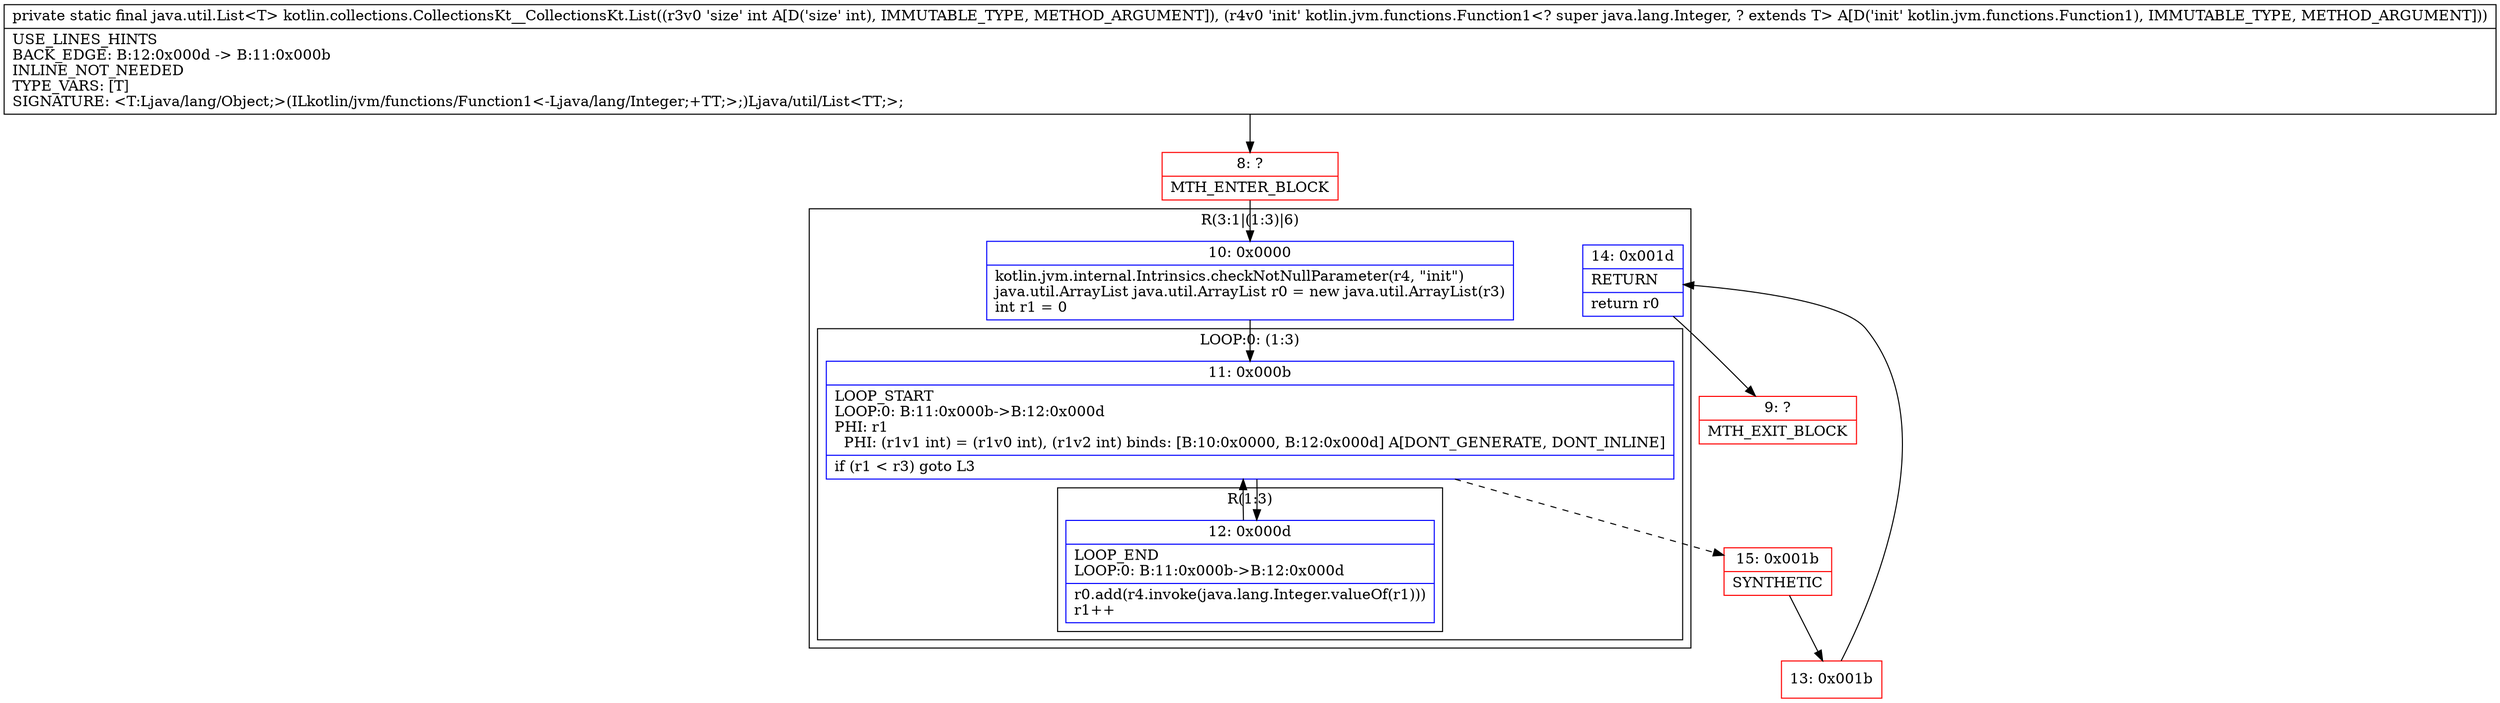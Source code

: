 digraph "CFG forkotlin.collections.CollectionsKt__CollectionsKt.List(ILkotlin\/jvm\/functions\/Function1;)Ljava\/util\/List;" {
subgraph cluster_Region_2089635881 {
label = "R(3:1|(1:3)|6)";
node [shape=record,color=blue];
Node_10 [shape=record,label="{10\:\ 0x0000|kotlin.jvm.internal.Intrinsics.checkNotNullParameter(r4, \"init\")\ljava.util.ArrayList java.util.ArrayList r0 = new java.util.ArrayList(r3)\lint r1 = 0\l}"];
subgraph cluster_LoopRegion_758207895 {
label = "LOOP:0: (1:3)";
node [shape=record,color=blue];
Node_11 [shape=record,label="{11\:\ 0x000b|LOOP_START\lLOOP:0: B:11:0x000b\-\>B:12:0x000d\lPHI: r1 \l  PHI: (r1v1 int) = (r1v0 int), (r1v2 int) binds: [B:10:0x0000, B:12:0x000d] A[DONT_GENERATE, DONT_INLINE]\l|if (r1 \< r3) goto L3\l}"];
subgraph cluster_Region_523802217 {
label = "R(1:3)";
node [shape=record,color=blue];
Node_12 [shape=record,label="{12\:\ 0x000d|LOOP_END\lLOOP:0: B:11:0x000b\-\>B:12:0x000d\l|r0.add(r4.invoke(java.lang.Integer.valueOf(r1)))\lr1++\l}"];
}
}
Node_14 [shape=record,label="{14\:\ 0x001d|RETURN\l|return r0\l}"];
}
Node_8 [shape=record,color=red,label="{8\:\ ?|MTH_ENTER_BLOCK\l}"];
Node_15 [shape=record,color=red,label="{15\:\ 0x001b|SYNTHETIC\l}"];
Node_13 [shape=record,color=red,label="{13\:\ 0x001b}"];
Node_9 [shape=record,color=red,label="{9\:\ ?|MTH_EXIT_BLOCK\l}"];
MethodNode[shape=record,label="{private static final java.util.List\<T\> kotlin.collections.CollectionsKt__CollectionsKt.List((r3v0 'size' int A[D('size' int), IMMUTABLE_TYPE, METHOD_ARGUMENT]), (r4v0 'init' kotlin.jvm.functions.Function1\<? super java.lang.Integer, ? extends T\> A[D('init' kotlin.jvm.functions.Function1), IMMUTABLE_TYPE, METHOD_ARGUMENT]))  | USE_LINES_HINTS\lBACK_EDGE: B:12:0x000d \-\> B:11:0x000b\lINLINE_NOT_NEEDED\lTYPE_VARS: [T]\lSIGNATURE: \<T:Ljava\/lang\/Object;\>(ILkotlin\/jvm\/functions\/Function1\<\-Ljava\/lang\/Integer;+TT;\>;)Ljava\/util\/List\<TT;\>;\l}"];
MethodNode -> Node_8;Node_10 -> Node_11;
Node_11 -> Node_12;
Node_11 -> Node_15[style=dashed];
Node_12 -> Node_11;
Node_14 -> Node_9;
Node_8 -> Node_10;
Node_15 -> Node_13;
Node_13 -> Node_14;
}

